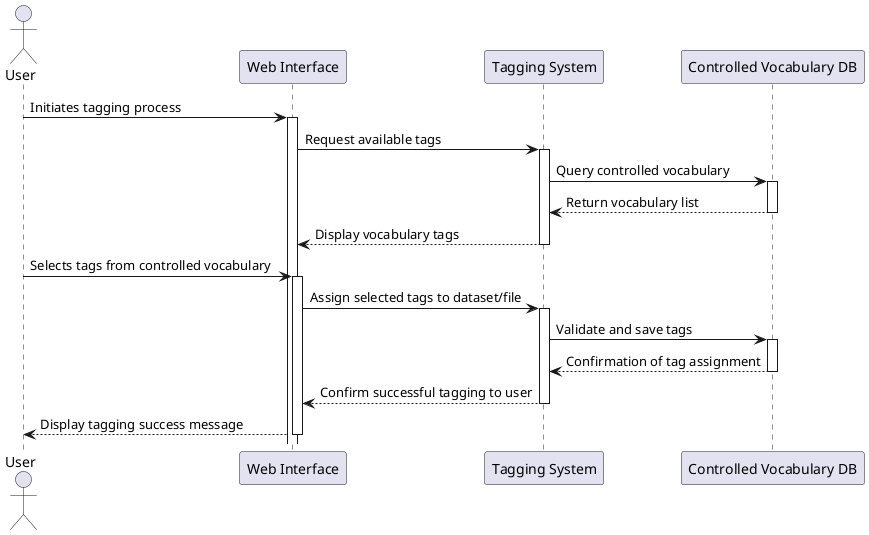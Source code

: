 @startuml
actor User
participant "Web Interface" as Web
participant "Tagging System" as Tagging
participant "Controlled Vocabulary DB" as VocabularyDB

User -> Web : Initiates tagging process
activate Web

Web -> Tagging : Request available tags
activate Tagging

Tagging -> VocabularyDB : Query controlled vocabulary
activate VocabularyDB

VocabularyDB --> Tagging : Return vocabulary list
deactivate VocabularyDB

Tagging --> Web : Display vocabulary tags
deactivate Tagging

User -> Web : Selects tags from controlled vocabulary
activate Web

Web -> Tagging : Assign selected tags to dataset/file
activate Tagging

Tagging -> VocabularyDB : Validate and save tags
activate VocabularyDB

VocabularyDB --> Tagging : Confirmation of tag assignment
deactivate VocabularyDB

Tagging --> Web : Confirm successful tagging to user
deactivate Tagging

Web --> User : Display tagging success message
deactivate Web

@enduml
